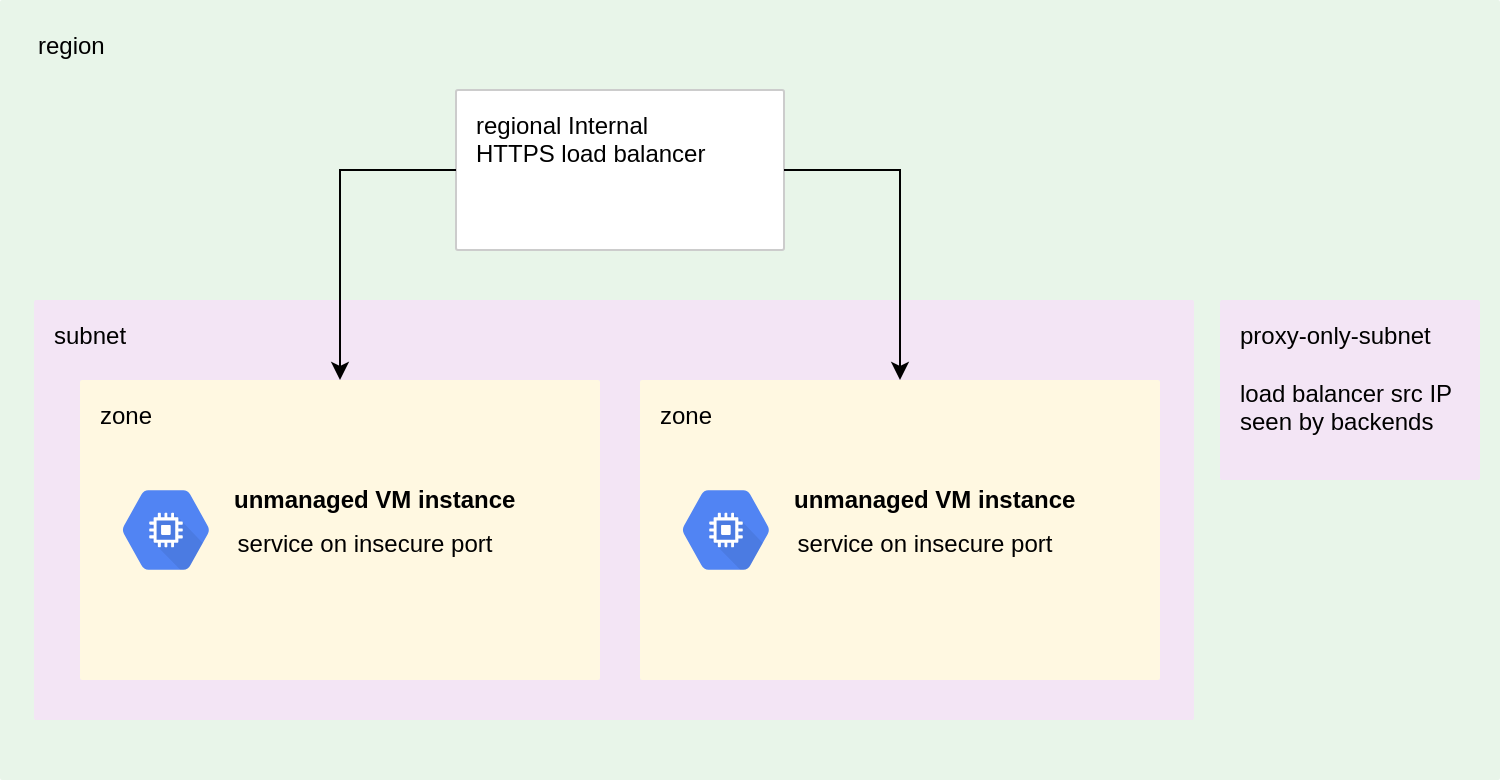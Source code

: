 <mxfile version="15.5.8" type="device"><diagram id="cstUYs0_MrwpeLKSXvVJ" name="Page-1"><mxGraphModel dx="725" dy="667" grid="1" gridSize="10" guides="1" tooltips="1" connect="1" arrows="1" fold="1" page="1" pageScale="1" pageWidth="850" pageHeight="1100" math="0" shadow="0"><root><mxCell id="0"/><mxCell id="1" parent="0"/><mxCell id="04NytanJjaSaexqy_Y4b-19" value="" style="sketch=0;points=[[0,0,0],[0.25,0,0],[0.5,0,0],[0.75,0,0],[1,0,0],[1,0.25,0],[1,0.5,0],[1,0.75,0],[1,1,0],[0.75,1,0],[0.5,1,0],[0.25,1,0],[0,1,0],[0,0.75,0],[0,0.5,0],[0,0.25,0]];rounded=1;absoluteArcSize=1;arcSize=2;html=1;strokeColor=none;gradientColor=none;shadow=0;dashed=0;fontSize=12;fontColor=#9E9E9E;align=left;verticalAlign=top;spacing=10;spacingTop=-4;fillColor=#E8F5E9;" vertex="1" parent="1"><mxGeometry x="110" y="50" width="750" height="390" as="geometry"><mxPoint x="10" y="50" as="offset"/></mxGeometry></mxCell><mxCell id="04NytanJjaSaexqy_Y4b-9" value="subnet" style="sketch=0;points=[[0,0,0],[0.25,0,0],[0.5,0,0],[0.75,0,0],[1,0,0],[1,0.25,0],[1,0.5,0],[1,0.75,0],[1,1,0],[0.75,1,0],[0.5,1,0],[0.25,1,0],[0,1,0],[0,0.75,0],[0,0.5,0],[0,0.25,0]];rounded=1;absoluteArcSize=1;arcSize=2;html=1;strokeColor=none;gradientColor=none;shadow=0;dashed=0;fontSize=12;fontColor=#000000;align=left;verticalAlign=top;spacing=10;spacingTop=-4;fillColor=#F3E5F5;" vertex="1" parent="1"><mxGeometry x="127" y="200" width="580" height="210" as="geometry"/></mxCell><mxCell id="04NytanJjaSaexqy_Y4b-1" value="zone" style="sketch=0;points=[[0,0,0],[0.25,0,0],[0.5,0,0],[0.75,0,0],[1,0,0],[1,0.25,0],[1,0.5,0],[1,0.75,0],[1,1,0],[0.75,1,0],[0.5,1,0],[0.25,1,0],[0,1,0],[0,0.75,0],[0,0.5,0],[0,0.25,0]];rounded=1;absoluteArcSize=1;arcSize=2;html=1;strokeColor=none;gradientColor=none;shadow=0;dashed=0;fontSize=12;fontColor=#000000;align=left;verticalAlign=top;spacing=10;spacingTop=-4;fillColor=#FFF8E1;" vertex="1" parent="1"><mxGeometry x="150" y="240" width="260" height="150" as="geometry"/></mxCell><mxCell id="yYByWPhsurXCCLLeMajM-7" value="" style="sketch=0;html=1;fillColor=#5184F3;strokeColor=none;verticalAlign=top;labelPosition=center;verticalLabelPosition=bottom;align=center;spacingTop=-6;fontSize=11;fontStyle=1;shape=mxgraph.gcp2.hexIcon;prIcon=compute_engine" parent="1" vertex="1"><mxGeometry x="160" y="285.75" width="66" height="58.5" as="geometry"/></mxCell><mxCell id="yYByWPhsurXCCLLeMajM-13" value="&lt;p style=&quot;line-height: 1.8&quot;&gt;&lt;/p&gt;&lt;div&gt;&lt;b&gt;unmanaged VM instance&lt;/b&gt;&lt;/div&gt;&lt;p&gt;&lt;/p&gt;" style="text;html=1;resizable=0;autosize=1;align=left;verticalAlign=middle;points=[];fillColor=none;strokeColor=none;rounded=0;" parent="1" vertex="1"><mxGeometry x="225" y="280" width="160" height="40" as="geometry"/></mxCell><mxCell id="04NytanJjaSaexqy_Y4b-4" value="&lt;div align=&quot;left&quot;&gt;service on insecure port&lt;br&gt;&lt;/div&gt;" style="text;html=1;resizable=0;autosize=1;align=center;verticalAlign=middle;points=[];fillColor=none;strokeColor=none;rounded=0;" vertex="1" parent="1"><mxGeometry x="222" y="312" width="140" height="20" as="geometry"/></mxCell><mxCell id="04NytanJjaSaexqy_Y4b-5" value="zone" style="sketch=0;points=[[0,0,0],[0.25,0,0],[0.5,0,0],[0.75,0,0],[1,0,0],[1,0.25,0],[1,0.5,0],[1,0.75,0],[1,1,0],[0.75,1,0],[0.5,1,0],[0.25,1,0],[0,1,0],[0,0.75,0],[0,0.5,0],[0,0.25,0]];rounded=1;absoluteArcSize=1;arcSize=2;html=1;strokeColor=none;gradientColor=none;shadow=0;dashed=0;fontSize=12;fontColor=#000000;align=left;verticalAlign=top;spacing=10;spacingTop=-4;fillColor=#FFF8E1;" vertex="1" parent="1"><mxGeometry x="430" y="240" width="260" height="150" as="geometry"/></mxCell><mxCell id="04NytanJjaSaexqy_Y4b-6" value="" style="sketch=0;html=1;fillColor=#5184F3;strokeColor=none;verticalAlign=top;labelPosition=center;verticalLabelPosition=bottom;align=center;spacingTop=-6;fontSize=11;fontStyle=1;shape=mxgraph.gcp2.hexIcon;prIcon=compute_engine" vertex="1" parent="1"><mxGeometry x="440" y="285.75" width="66" height="58.5" as="geometry"/></mxCell><mxCell id="04NytanJjaSaexqy_Y4b-7" value="&lt;p style=&quot;line-height: 1.8&quot;&gt;&lt;/p&gt;&lt;div&gt;&lt;b&gt;unmanaged VM instance&lt;/b&gt;&lt;/div&gt;&lt;p&gt;&lt;/p&gt;" style="text;html=1;resizable=0;autosize=1;align=left;verticalAlign=middle;points=[];fillColor=none;strokeColor=none;rounded=0;" vertex="1" parent="1"><mxGeometry x="505" y="280" width="160" height="40" as="geometry"/></mxCell><mxCell id="04NytanJjaSaexqy_Y4b-8" value="&lt;div align=&quot;left&quot;&gt;service on insecure port&lt;br&gt;&lt;/div&gt;" style="text;html=1;resizable=0;autosize=1;align=center;verticalAlign=middle;points=[];fillColor=none;strokeColor=none;rounded=0;" vertex="1" parent="1"><mxGeometry x="502" y="312" width="140" height="20" as="geometry"/></mxCell><mxCell id="04NytanJjaSaexqy_Y4b-10" value="&lt;div&gt;regional Internal&lt;/div&gt;&lt;div&gt;HTTPS load balancer&lt;br&gt;&lt;/div&gt;" style="sketch=0;points=[[0,0,0],[0.25,0,0],[0.5,0,0],[0.75,0,0],[1,0,0],[1,0.25,0],[1,0.5,0],[1,0.75,0],[1,1,0],[0.75,1,0],[0.5,1,0],[0.25,1,0],[0,1,0],[0,0.75,0],[0,0.5,0],[0,0.25,0]];rounded=1;absoluteArcSize=1;arcSize=2;html=1;strokeColor=#CCCCCC;gradientColor=none;shadow=0;dashed=0;fontSize=12;fontColor=#000000;align=left;verticalAlign=top;spacing=10;spacingTop=-4;fillColor=#FFFFFF;strokeWidth=1;" vertex="1" parent="1"><mxGeometry x="338" y="95" width="164" height="80" as="geometry"/></mxCell><mxCell id="04NytanJjaSaexqy_Y4b-11" value="" style="endArrow=classic;html=1;rounded=0;fontColor=#000000;entryX=0.5;entryY=0;entryDx=0;entryDy=0;entryPerimeter=0;exitX=0;exitY=0.5;exitDx=0;exitDy=0;exitPerimeter=0;" edge="1" parent="1" source="04NytanJjaSaexqy_Y4b-10" target="04NytanJjaSaexqy_Y4b-1"><mxGeometry width="50" height="50" relative="1" as="geometry"><mxPoint x="320" y="180" as="sourcePoint"/><mxPoint x="370" y="130" as="targetPoint"/><Array as="points"><mxPoint x="280" y="135"/></Array></mxGeometry></mxCell><mxCell id="04NytanJjaSaexqy_Y4b-12" value="" style="endArrow=classic;html=1;rounded=0;fontColor=#000000;exitX=1;exitY=0.5;exitDx=0;exitDy=0;exitPerimeter=0;entryX=0.5;entryY=0;entryDx=0;entryDy=0;entryPerimeter=0;" edge="1" parent="1" source="04NytanJjaSaexqy_Y4b-10" target="04NytanJjaSaexqy_Y4b-5"><mxGeometry width="50" height="50" relative="1" as="geometry"><mxPoint x="320" y="180" as="sourcePoint"/><mxPoint x="370" y="130" as="targetPoint"/><Array as="points"><mxPoint x="560" y="135"/></Array></mxGeometry></mxCell><mxCell id="04NytanJjaSaexqy_Y4b-13" value="&lt;div&gt;proxy-only-subnet&lt;/div&gt;&lt;div&gt;&lt;br&gt;&lt;/div&gt;&lt;div&gt;load balancer src IP&lt;/div&gt;&lt;div&gt;seen by backends&lt;br&gt;&lt;/div&gt;" style="sketch=0;points=[[0,0,0],[0.25,0,0],[0.5,0,0],[0.75,0,0],[1,0,0],[1,0.25,0],[1,0.5,0],[1,0.75,0],[1,1,0],[0.75,1,0],[0.5,1,0],[0.25,1,0],[0,1,0],[0,0.75,0],[0,0.5,0],[0,0.25,0]];rounded=1;absoluteArcSize=1;arcSize=2;html=1;strokeColor=none;gradientColor=none;shadow=0;dashed=0;fontSize=12;fontColor=#000000;align=left;verticalAlign=top;spacing=10;spacingTop=-4;fillColor=#F3E5F5;" vertex="1" parent="1"><mxGeometry x="720" y="200" width="130" height="90" as="geometry"/></mxCell><mxCell id="04NytanJjaSaexqy_Y4b-27" value="&lt;div align=&quot;left&quot;&gt;region&lt;/div&gt;" style="text;html=1;resizable=0;autosize=1;align=left;verticalAlign=middle;points=[];fillColor=none;strokeColor=none;rounded=0;" vertex="1" parent="1"><mxGeometry x="127" y="63" width="50" height="20" as="geometry"/></mxCell></root></mxGraphModel></diagram></mxfile>